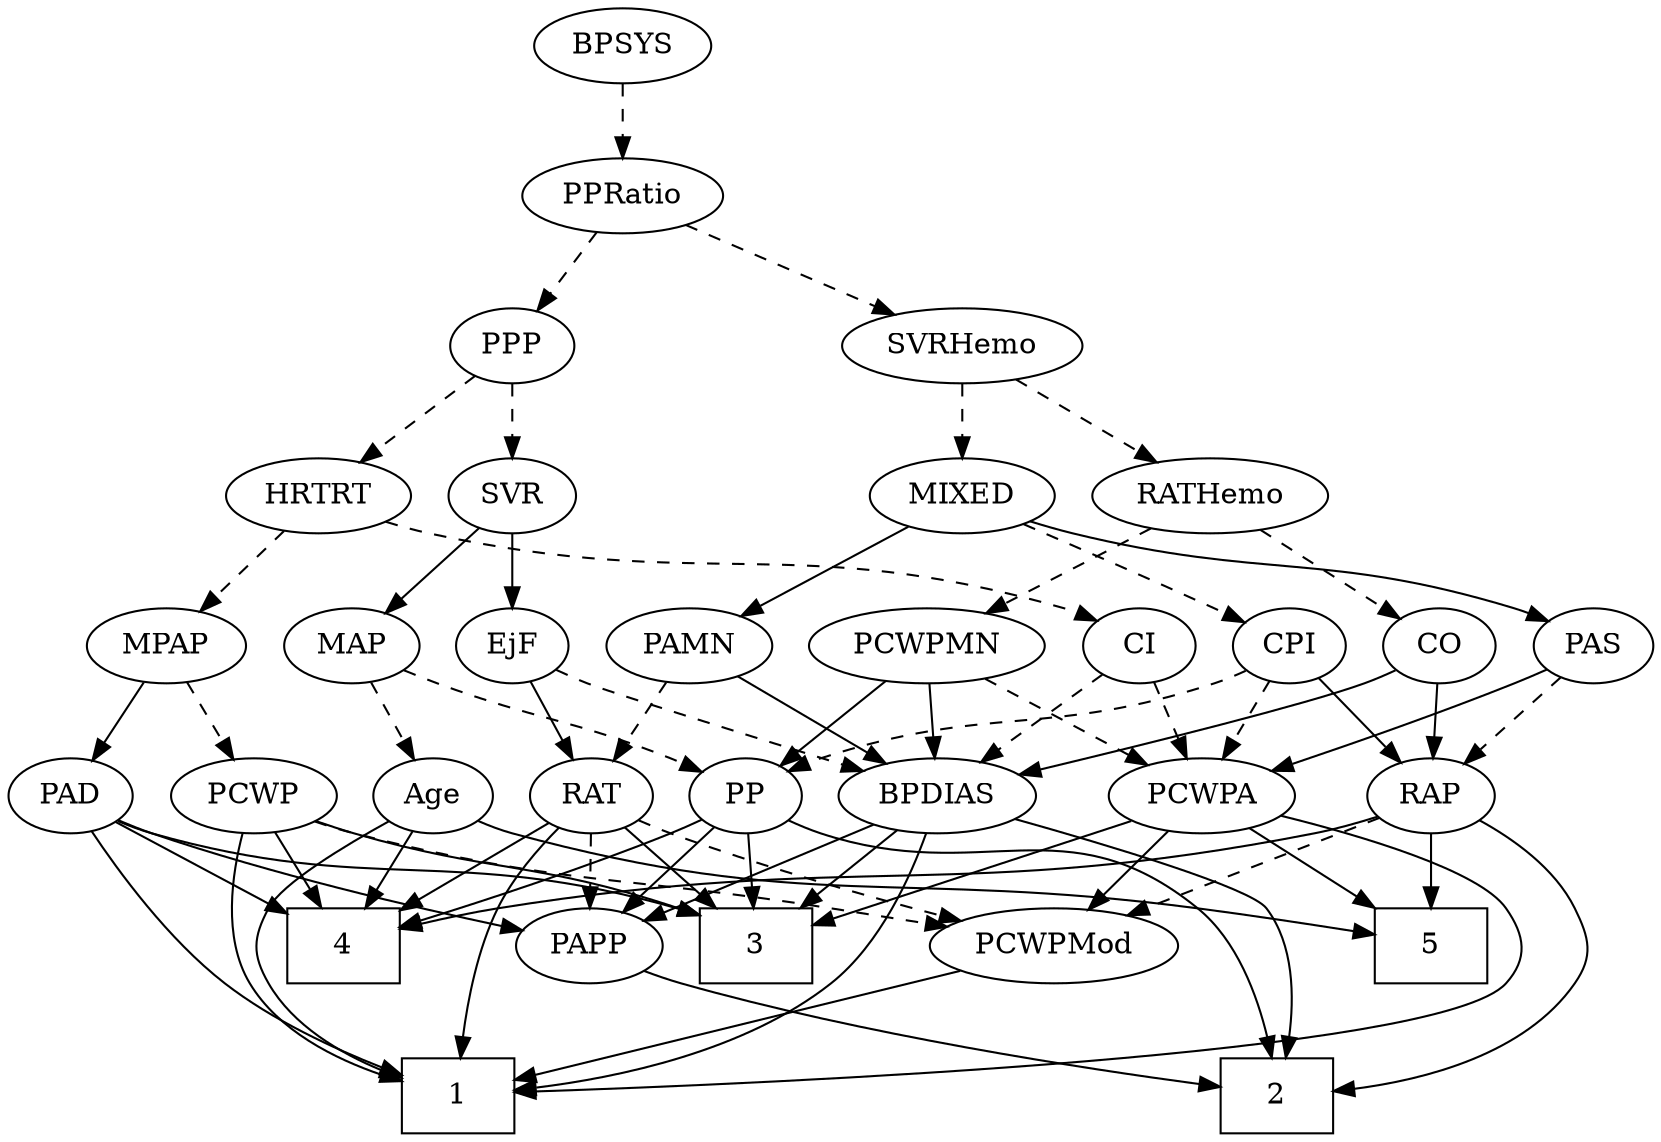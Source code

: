 strict digraph {
	graph [bb="0,0,718.1,540"];
	node [label="\N"];
	1	[height=0.5,
		pos="305.1,18",
		shape=box,
		width=0.75];
	2	[height=0.5,
		pos="522.1,18",
		shape=box,
		width=0.75];
	3	[height=0.5,
		pos="178.1,90",
		shape=box,
		width=0.75];
	4	[height=0.5,
		pos="250.1,90",
		shape=box,
		width=0.75];
	5	[height=0.5,
		pos="596.1,90",
		shape=box,
		width=0.75];
	Age	[height=0.5,
		pos="444.1,162",
		width=0.75];
	Age -> 1	[pos="e,332.12,20.4 449.88,144.25 455.4,125.01 460.88,93.347 446.1,72 422.92,38.534 375.8,26.17 342.42,21.62",
		style=solid];
	Age -> 4	[pos="e,277.28,99.053 422.96,150.51 418.12,148.25 412.97,145.96 408.1,144 367.4,127.63 319.5,112.07 287.2,102.09",
		style=solid];
	Age -> 5	[pos="e,568.86,103.33 465.4,150.89 470.22,148.61 475.33,146.21 480.1,144 506.63,131.68 536.67,117.95 559.54,107.56",
		style=solid];
	EjF	[height=0.5,
		pos="115.1,234",
		width=0.75];
	RAT	[height=0.5,
		pos="197.1,162",
		width=0.75827];
	EjF -> RAT	[pos="e,180.93,176.8 131.3,219.17 143.2,209.01 159.58,195.03 173.01,183.56",
		style=solid];
	BPDIAS	[height=0.5,
		pos="285.1,162",
		width=1.1735];
	EjF -> BPDIAS	[pos="e,254.53,174.44 136.31,222.7 141.15,220.44 146.28,218.09 151.1,216 182.38,202.45 218.32,188.3 245.11,178.04",
		style=dashed];
	RAP	[height=0.5,
		pos="619.1,162",
		width=0.77632];
	RAP -> 2	[pos="e,549.19,20.244 635.55,147.1 654.92,129.03 682.38,96.842 665.1,72 641.39,37.927 593.08,25.71 559.2,21.358",
		style=solid];
	RAP -> 4	[pos="e,277.39,97.869 597.98,150.02 592.89,147.73 587.39,145.55 582.1,144 470.98,111.49 437.96,128.98 324.1,108 312.07,105.78 299.03,102.94 \
287.3,100.21",
		style=solid];
	RAP -> 5	[pos="e,601.77,108.28 613.53,144.05 610.94,136.18 607.8,126.62 604.9,117.79",
		style=solid];
	PCWPMod	[height=0.5,
		pos="385.1,90",
		width=1.4443];
	RAP -> PCWPMod	[pos="e,428.01,100.35 597.44,150.31 592.46,148.07 587.15,145.83 582.1,144 534.19,126.69 477.94,112.1 437.84,102.64",
		style=dashed];
	MIXED	[height=0.5,
		pos="612.1,306",
		width=1.1193];
	PAS	[height=0.5,
		pos="691.1,234",
		width=0.75];
	MIXED -> PAS	[pos="e,675.49,248.83 629.63,289.46 640.89,279.49 655.64,266.41 667.88,255.58",
		style=solid];
	PAMN	[height=0.5,
		pos="196.1,234",
		width=1.011];
	MIXED -> PAMN	[pos="e,222.88,246.35 580.69,294.56 572.44,292.11 563.49,289.72 555.1,288 417.48,259.82 377.62,285.07 241.1,252 238.28,251.32 235.4,250.51 \
232.53,249.62",
		style=solid];
	CPI	[height=0.5,
		pos="619.1,234",
		width=0.75];
	MIXED -> CPI	[pos="e,617.39,252.1 613.83,287.7 614.6,279.98 615.53,270.71 616.39,262.11",
		style=dashed];
	MPAP	[height=0.5,
		pos="35.097,234",
		width=0.97491];
	PAD	[height=0.5,
		pos="35.097,162",
		width=0.79437];
	MPAP -> PAD	[pos="e,35.097,180.1 35.097,215.7 35.097,207.98 35.097,198.71 35.097,190.11",
		style=solid];
	PCWP	[height=0.5,
		pos="117.1,162",
		width=0.97491];
	MPAP -> PCWP	[pos="e,99.732,177.82 52.487,218.15 63.902,208.41 79.021,195.5 91.764,184.63",
		style=dashed];
	BPSYS	[height=0.5,
		pos="436.1,522",
		width=1.0471];
	PPRatio	[height=0.5,
		pos="436.1,450",
		width=1.1013];
	BPSYS -> PPRatio	[pos="e,436.1,468.1 436.1,503.7 436.1,495.98 436.1,486.71 436.1,478.11",
		style=dashed];
	PAD -> 1	[pos="e,277.81,20.316 30.269,144.02 25.779,124.27 22.068,91.831 39.097,72 68.361,37.92 201.75,25.2 267.81,20.931",
		style=solid];
	PAD -> 3	[pos="e,150.91,104.31 57.127,150.22 79.694,139.17 115.16,121.81 141.86,108.74",
		style=solid];
	PAD -> 4	[pos="e,222.81,104.55 57.345,150.29 62.454,148.04 67.91,145.81 73.097,144 131.31,123.71 151.36,129.3 213.35,107.9",
		style=solid];
	PAPP	[height=0.5,
		pos="101.1,90",
		width=0.88464];
	PAD -> PAPP	[pos="e,86.664,106.31 49.094,146.15 57.985,136.72 69.668,124.33 79.707,113.69",
		style=solid];
	CO	[height=0.5,
		pos="547.1,234",
		width=0.75];
	CO -> RAP	[pos="e,604.3,177.38 561.67,218.83 571.85,208.94 585.62,195.55 597.13,184.36",
		style=solid];
	CO -> BPDIAS	[pos="e,316.48,174.11 526.5,222.25 521.55,219.95 516.21,217.71 511.1,216 435.77,190.87 412.79,200.59 336.1,180 332.9,179.14 329.6,178.19 \
326.3,177.2",
		style=solid];
	PAS -> RAP	[pos="e,633.89,177.38 676.53,218.83 666.35,208.94 652.57,195.55 641.07,184.36",
		style=dashed];
	PCWPA	[height=0.5,
		pos="531.1,162",
		width=1.1555];
	PAS -> PCWPA	[pos="e,560.04,175.01 669.84,222.8 665.01,220.53 659.89,218.15 655.1,216 626.54,203.16 593.97,189.27 569.39,178.93",
		style=solid];
	PAMN -> RAT	[pos="e,196.85,180.1 196.34,215.7 196.45,207.98 196.59,198.71 196.71,190.11",
		style=dashed];
	PAMN -> BPDIAS	[pos="e,265.94,178.07 214.97,218.15 227.39,208.38 243.86,195.43 257.71,184.54",
		style=solid];
	RATHemo	[height=0.5,
		pos="497.1,306",
		width=1.3721];
	RATHemo -> CO	[pos="e,536.02,250.51 508.95,288.41 515.29,279.53 523.21,268.44 530.19,258.67",
		style=dashed];
	PCWPMN	[height=0.5,
		pos="372.1,234",
		width=1.3902];
	RATHemo -> PCWPMN	[pos="e,397.96,249.49 471.2,290.5 452.59,280.08 427.31,265.92 406.94,254.51",
		style=dashed];
	CPI -> RAP	[pos="e,619.1,180.1 619.1,215.7 619.1,207.98 619.1,198.71 619.1,190.11",
		style=solid];
	CPI -> PCWPA	[pos="e,550.15,178.16 602.13,219.5 589.69,209.61 572.54,195.96 558.21,184.56",
		style=dashed];
	PP	[height=0.5,
		pos="372.1,162",
		width=0.75];
	CPI -> PP	[pos="e,392.69,173.75 598.5,222.25 593.55,219.95 588.21,217.71 583.1,216 507.77,190.87 483.42,205.13 408.1,180 406.18,179.36 404.23,178.64 \
402.28,177.88",
		style=dashed];
	RAT -> 1	[pos="e,277.67,20.733 175.93,150.58 171.1,148.32 165.95,146.01 161.1,144 117.05,125.8 87.561,146.95 60.097,108 50.876,94.924 50.05,84.452 \
60.097,72 85.735,40.223 205.42,26.555 267.51,21.521",
		style=solid];
	RAT -> 3	[pos="e,182.79,108.28 192.5,144.05 190.38,136.26 187.82,126.82 185.45,118.08",
		style=solid];
	RAT -> 4	[pos="e,236.88,108.46 208.86,145.46 215.28,136.99 223.38,126.29 230.7,116.61",
		style=solid];
	RAT -> PCWPMod	[pos="e,348.43,102.8 218.47,150.77 223.55,148.45 228.98,146.07 234.1,144 268.69,130.02 308.56,116.12 338.63,106.06",
		style=dashed];
	RAT -> PAPP	[pos="e,119.91,104.71 179.49,148.16 165.11,137.67 144.54,122.68 128.08,110.68",
		style=dashed];
	SVR	[height=0.5,
		pos="389.1,306",
		width=0.77632];
	SVR -> EjF	[pos="e,135.69,245.75 364.05,297.87 352.53,294.68 338.66,290.98 326.1,288 248.84,269.65 226.42,277.13 151.1,252 149.18,251.36 147.23,250.64 \
145.28,249.88",
		style=solid];
	MAP	[height=0.5,
		pos="471.1,234",
		width=0.84854];
	SVR -> MAP	[pos="e,454.37,249.28 405.3,291.17 417.05,281.14 433.15,267.39 446.49,256.01",
		style=solid];
	PCWPMod -> 1	[pos="e,324.58,36.044 366.94,73.116 356.68,64.136 343.65,52.734 332.2,42.714",
		style=solid];
	PCWPA -> 1	[pos="e,332.15,21.389 560.86,149.43 587.66,138.33 624.03,121.35 632.1,108 640.37,94.308 642.47,84.185 632.1,72 613.46,50.098 424.32,30.066 \
342.49,22.353",
		style=solid];
	PCWPA -> 3	[pos="e,205.27,104.89 500.35,149.72 493.73,147.59 486.73,145.54 480.1,144 367.07,117.76 330.48,140.55 215.19,107.79",
		style=solid];
	PCWPA -> 5	[pos="e,580.04,108.29 545.85,145.12 553.89,136.46 564.01,125.55 573.07,115.8",
		style=solid];
	PCWPA -> PCWPMod	[pos="e,414.21,104.96 504.32,148.16 481.59,137.26 448.71,121.5 423.23,109.28",
		style=solid];
	PCWPMN -> PCWPA	[pos="e,503.06,175.34 402.38,219.67 428.33,208.24 465.82,191.74 493.65,179.48",
		style=dashed];
	PCWPMN -> BPDIAS	[pos="e,304.16,178.34 352.36,217.12 340.51,207.59 325.28,195.33 312.3,184.89",
		style=solid];
	PCWPMN -> PP	[pos="e,372.1,180.1 372.1,215.7 372.1,207.98 372.1,198.71 372.1,190.11",
		style=solid];
	SVRHemo	[height=0.5,
		pos="497.1,378",
		width=1.3902];
	SVRHemo -> MIXED	[pos="e,589.31,320.87 521.49,362.15 538.71,351.67 561.95,337.53 580.58,326.18",
		style=dashed];
	SVRHemo -> RATHemo	[pos="e,497.1,324.1 497.1,359.7 497.1,351.98 497.1,342.71 497.1,334.11",
		style=dashed];
	BPDIAS -> 1	[pos="e,302.68,36.189 287.51,143.87 290.92,119.67 297.18,75.211 301.24,46.393",
		style=solid];
	BPDIAS -> 2	[pos="e,511.62,36.23 317.19,150.27 323.46,148.19 329.98,146.02 336.1,144 384.94,127.87 403.36,136.63 446.1,108 470.84,91.429 492.16,64.663 \
505.87,44.806",
		style=solid];
	BPDIAS -> 3	[pos="e,204.39,108.2 262.93,146.5 248.57,137.1 229.56,124.67 213.18,113.95",
		style=solid];
	BPDIAS -> PAPP	[pos="e,125.75,101.4 253.72,149.76 224.66,139.26 180.3,122.99 142.1,108 139.86,107.12 137.55,106.2 135.24,105.27",
		style=solid];
	MAP -> Age	[pos="e,450.57,179.79 464.56,216.05 461.48,208.06 457.72,198.33 454.28,189.4",
		style=dashed];
	MAP -> PP	[pos="e,390.13,175.75 452.01,219.5 436.79,208.74 415.32,193.56 398.46,181.64",
		style=dashed];
	PP -> 2	[pos="e,526.34,36.005 393.23,150.5 398.06,148.24 403.22,145.95 408.1,144 455.47,125.07 486.06,148.49 517.1,108 530.44,90.589 530.54,65.172 \
527.97,45.954",
		style=solid];
	PP -> 3	[pos="e,205.43,104.44 351.01,150.38 346.17,148.13 341.01,145.87 336.1,144 286.05,124.93 268.75,127.75 214.79,107.96",
		style=solid];
	PP -> 4	[pos="e,277.25,106.58 352.22,149.6 334.38,139.36 307.75,124.08 286.16,111.69",
		style=solid];
	PP -> PAPP	[pos="e,125.07,101.93 351.53,150.18 346.57,147.88 341.23,145.66 336.1,144 252.65,117.05 226.17,132.93 142.1,108 139.64,107.27 137.13,106.45 \
134.62,105.56",
		style=solid];
	PPP	[height=0.5,
		pos="389.1,378",
		width=0.75];
	PPP -> SVR	[pos="e,389.1,324.1 389.1,359.7 389.1,351.98 389.1,342.71 389.1,334.11",
		style=dashed];
	HRTRT	[height=0.5,
		pos="277.1,306",
		width=1.1013];
	PPP -> HRTRT	[pos="e,299.67,321.11 370.1,365.13 353.21,354.57 328.2,338.94 308.37,326.55",
		style=dashed];
	PPRatio -> SVRHemo	[pos="e,482.89,395.31 449.94,433.12 457.71,424.2 467.55,412.91 476.23,402.94",
		style=dashed];
	PPRatio -> PPP	[pos="e,399.83,394.99 424.96,432.41 419.14,423.74 411.91,412.97 405.46,403.38",
		style=dashed];
	PCWP -> 1	[pos="e,277.82,20.446 92.17,149.04 76.664,140.11 58.031,126.29 49.097,108 42.075,93.623 38.995,84.408 49.097,72 76.242,38.659 203.41,25.64 \
267.7,21.123",
		style=solid];
	PCWP -> 3	[pos="e,163.03,108.29 130.94,145.12 138.41,136.54 147.8,125.77 156.23,116.09",
		style=solid];
	PCWP -> 4	[pos="e,222.86,105.34 140.87,148.49 161.19,137.79 190.73,122.24 213.97,110.01",
		style=solid];
	PCWP -> PCWPMod	[pos="e,340.84,99.611 143.88,149.98 149.52,147.85 155.46,145.75 161.1,144 218.23,126.29 285.13,111.17 330.84,101.67",
		style=dashed];
	CI	[height=0.5,
		pos="277.1,234",
		width=0.75];
	CI -> PCWPA	[pos="e,499.98,173.97 297.7,222.28 302.65,219.98 307.99,217.73 313.1,216 385.01,191.63 406.86,200.04 480.1,180 483.44,179.09 486.88,178.08 \
490.33,177.03",
		style=dashed];
	CI -> BPDIAS	[pos="e,283.14,180.1 279.07,215.7 279.96,207.98 281.02,198.71 282,190.11",
		style=dashed];
	PAPP -> 2	[pos="e,494.9,21.883 125.02,77.887 130.54,75.662 136.45,73.538 142.1,72 206.36,54.503 402.12,31.999 484.71,22.989",
		style=solid];
	HRTRT -> MPAP	[pos="e,61.925,245.89 242.43,296.91 202.64,287.36 135.6,270.42 79.097,252 76.557,251.17 73.949,250.28 71.333,249.35",
		style=dashed];
	HRTRT -> CI	[pos="e,277.1,252.1 277.1,287.7 277.1,279.98 277.1,270.71 277.1,262.11",
		style=dashed];
}
